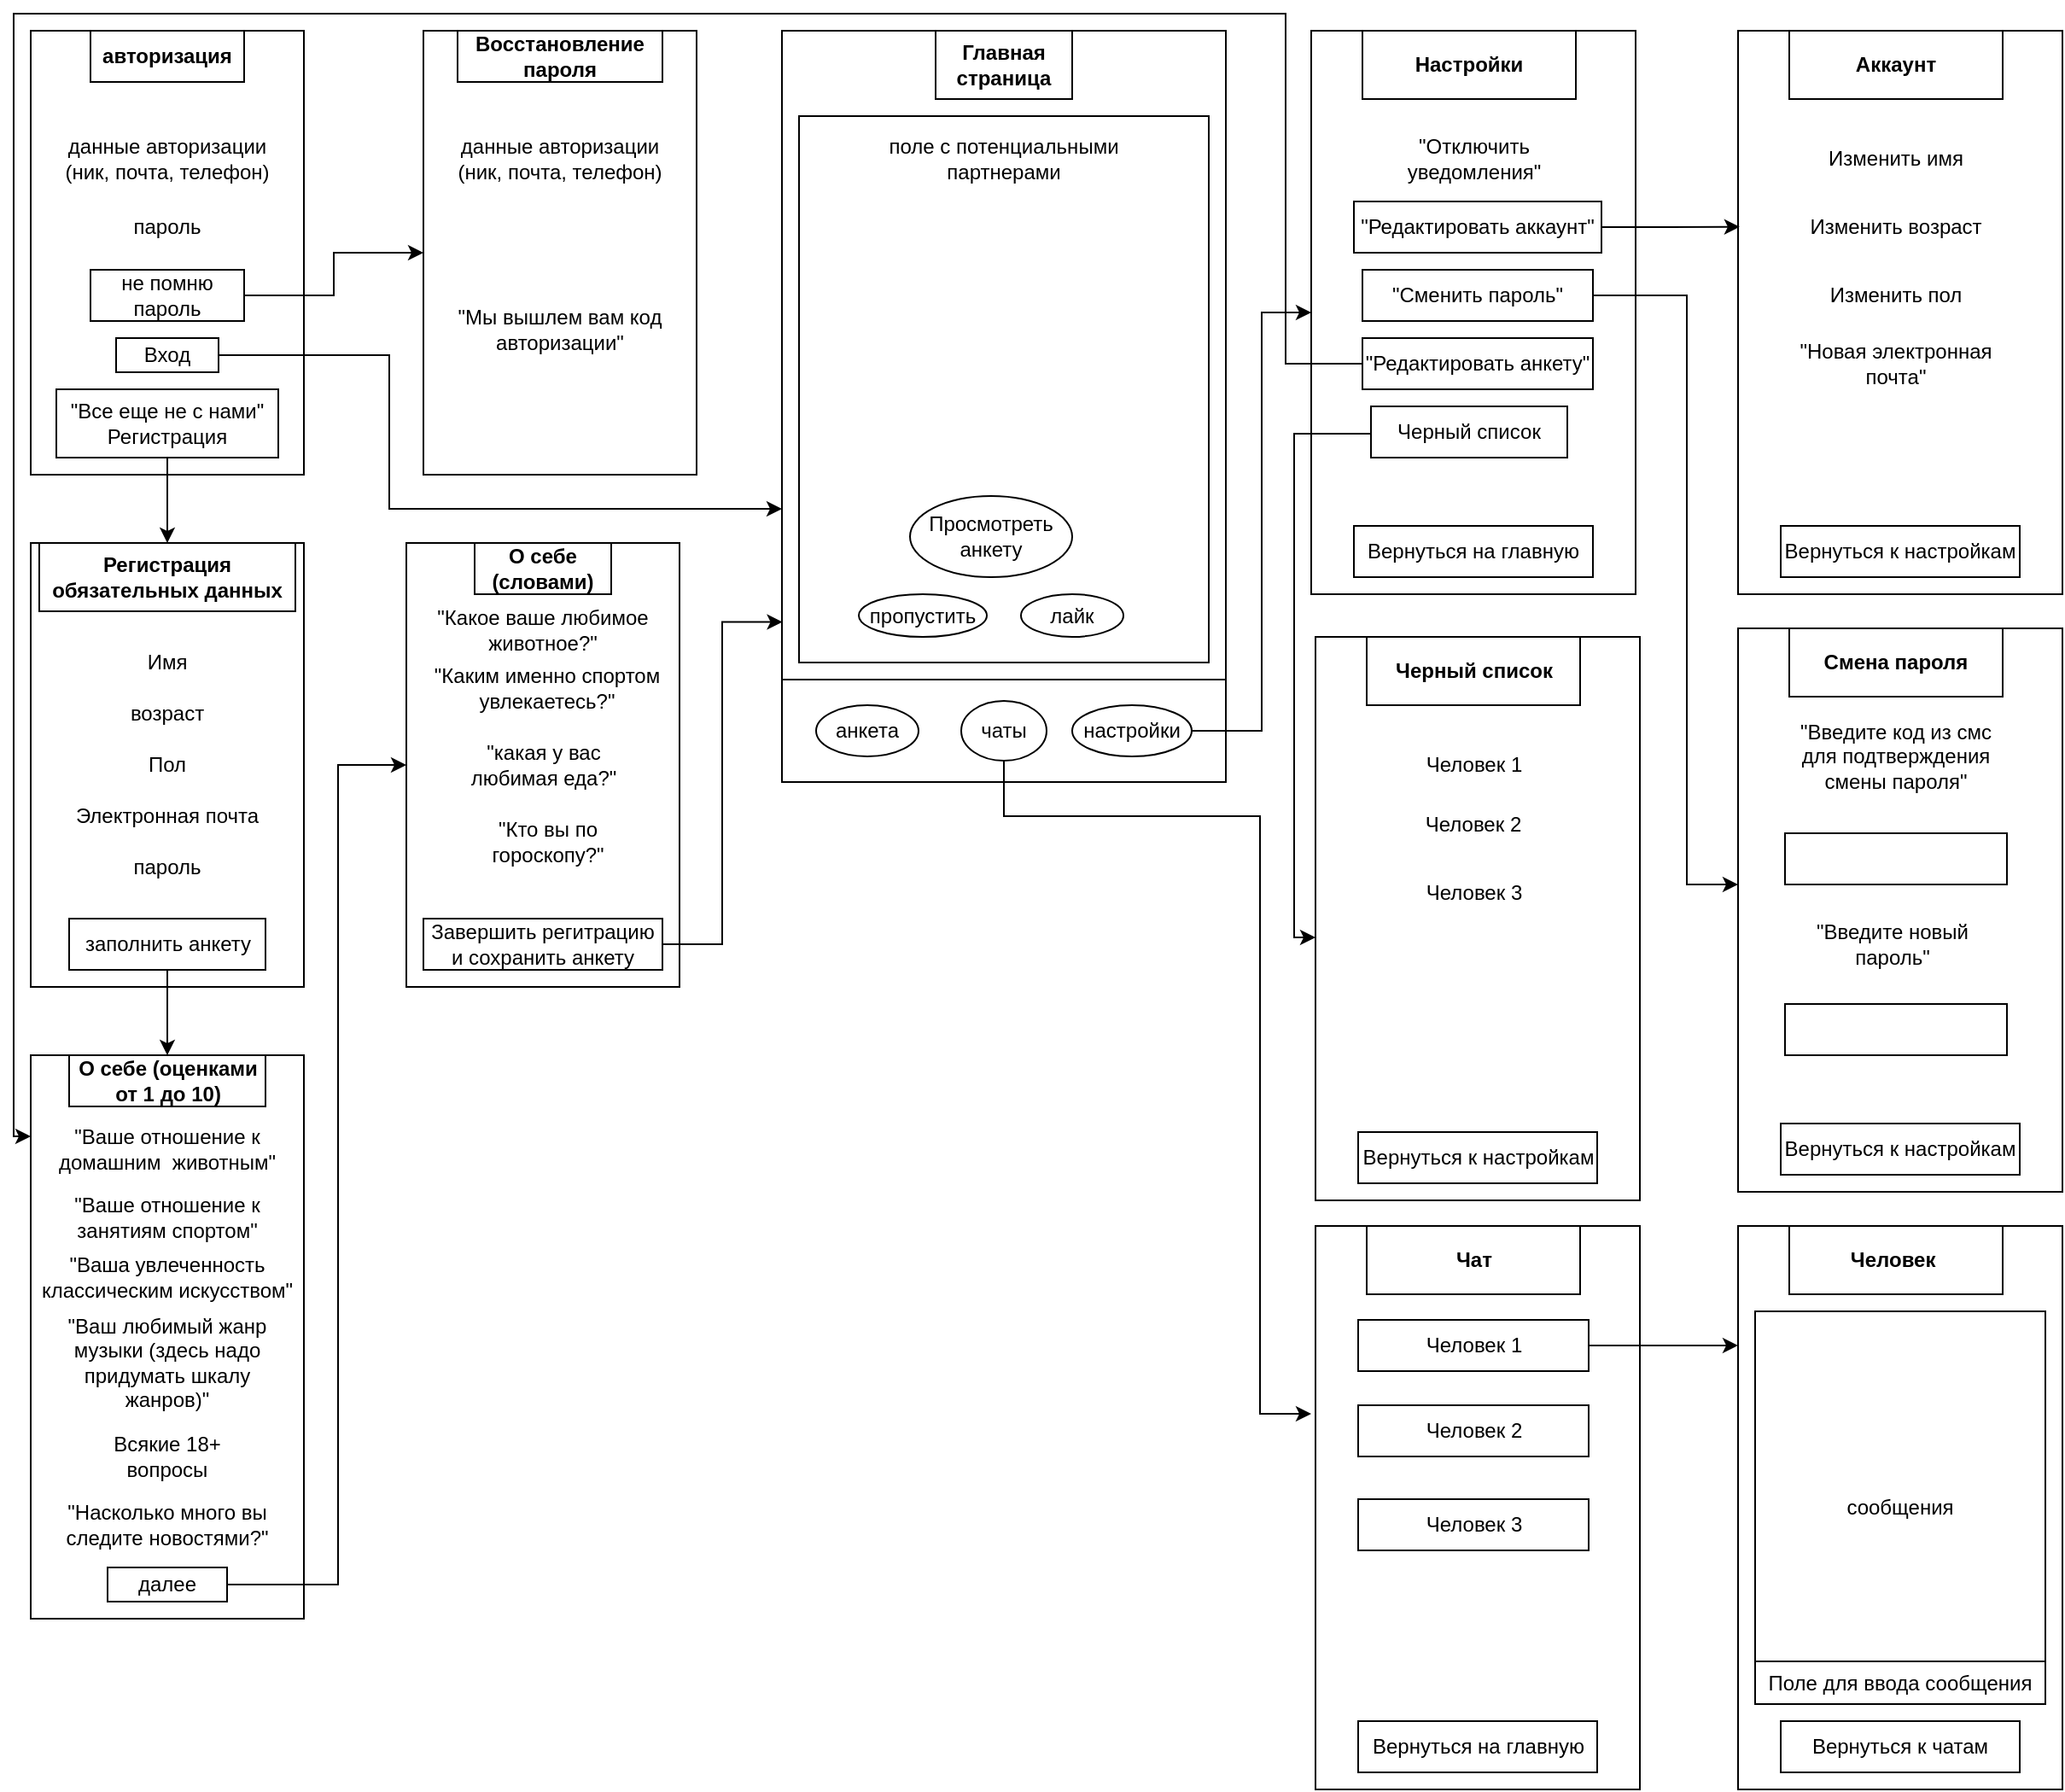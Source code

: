 <mxfile version="22.1.3" type="github">
  <diagram name="Страница — 1" id="kIvSVrA3VFIupachxoN8">
    <mxGraphModel dx="1386" dy="783" grid="1" gridSize="10" guides="1" tooltips="1" connect="1" arrows="1" fold="1" page="1" pageScale="1" pageWidth="1169" pageHeight="827" math="0" shadow="0">
      <root>
        <mxCell id="0" />
        <mxCell id="1" parent="0" />
        <mxCell id="J_iFYWnNg-v4hAFUbItq-6" value="" style="rounded=0;whiteSpace=wrap;html=1;" parent="1" vertex="1">
          <mxGeometry x="20" y="30" width="160" height="260" as="geometry" />
        </mxCell>
        <mxCell id="V3N97cfubyy96YD3l16j-2" value="&lt;b&gt;авторизация&lt;/b&gt;" style="rounded=0;whiteSpace=wrap;html=1;" parent="1" vertex="1">
          <mxGeometry x="55" y="30" width="90" height="30" as="geometry" />
        </mxCell>
        <mxCell id="V3N97cfubyy96YD3l16j-4" value="данные авторизации (ник, почта, телефон)" style="text;html=1;strokeColor=none;fillColor=none;align=center;verticalAlign=middle;whiteSpace=wrap;rounded=0;" parent="1" vertex="1">
          <mxGeometry x="30" y="80" width="140" height="50" as="geometry" />
        </mxCell>
        <mxCell id="V3N97cfubyy96YD3l16j-5" value="пароль" style="text;html=1;strokeColor=none;fillColor=none;align=center;verticalAlign=middle;whiteSpace=wrap;rounded=0;" parent="1" vertex="1">
          <mxGeometry x="70" y="130" width="60" height="30" as="geometry" />
        </mxCell>
        <mxCell id="V3N97cfubyy96YD3l16j-9" style="edgeStyle=orthogonalEdgeStyle;rounded=0;orthogonalLoop=1;jettySize=auto;html=1;exitX=1;exitY=0.5;exitDx=0;exitDy=0;" parent="1" source="V3N97cfubyy96YD3l16j-6" target="V3N97cfubyy96YD3l16j-7" edge="1">
          <mxGeometry relative="1" as="geometry" />
        </mxCell>
        <mxCell id="V3N97cfubyy96YD3l16j-6" value="не помню пароль" style="rounded=0;whiteSpace=wrap;html=1;" parent="1" vertex="1">
          <mxGeometry x="55" y="170" width="90" height="30" as="geometry" />
        </mxCell>
        <mxCell id="V3N97cfubyy96YD3l16j-7" value="" style="rounded=0;whiteSpace=wrap;html=1;" parent="1" vertex="1">
          <mxGeometry x="250" y="30" width="160" height="260" as="geometry" />
        </mxCell>
        <mxCell id="V3N97cfubyy96YD3l16j-8" value="&lt;b&gt;Восстановление пароля&lt;/b&gt;" style="rounded=0;whiteSpace=wrap;html=1;" parent="1" vertex="1">
          <mxGeometry x="270" y="30" width="120" height="30" as="geometry" />
        </mxCell>
        <mxCell id="V3N97cfubyy96YD3l16j-10" value="данные авторизации (ник, почта, телефон)" style="text;html=1;strokeColor=none;fillColor=none;align=center;verticalAlign=middle;whiteSpace=wrap;rounded=0;" parent="1" vertex="1">
          <mxGeometry x="260" y="80" width="140" height="50" as="geometry" />
        </mxCell>
        <mxCell id="V3N97cfubyy96YD3l16j-11" value="&quot;Мы вышлем вам код авторизации&quot;" style="text;html=1;strokeColor=none;fillColor=none;align=center;verticalAlign=middle;whiteSpace=wrap;rounded=0;" parent="1" vertex="1">
          <mxGeometry x="255" y="190" width="150" height="30" as="geometry" />
        </mxCell>
        <mxCell id="V3N97cfubyy96YD3l16j-14" style="edgeStyle=orthogonalEdgeStyle;rounded=0;orthogonalLoop=1;jettySize=auto;html=1;exitX=0.5;exitY=1;exitDx=0;exitDy=0;" parent="1" source="V3N97cfubyy96YD3l16j-12" target="V3N97cfubyy96YD3l16j-13" edge="1">
          <mxGeometry relative="1" as="geometry" />
        </mxCell>
        <mxCell id="V3N97cfubyy96YD3l16j-12" value="&quot;Все еще не с нами&quot;&lt;br&gt;Регистрация" style="rounded=0;whiteSpace=wrap;html=1;" parent="1" vertex="1">
          <mxGeometry x="35" y="240" width="130" height="40" as="geometry" />
        </mxCell>
        <mxCell id="V3N97cfubyy96YD3l16j-13" value="" style="rounded=0;whiteSpace=wrap;html=1;" parent="1" vertex="1">
          <mxGeometry x="20" y="330" width="160" height="260" as="geometry" />
        </mxCell>
        <mxCell id="V3N97cfubyy96YD3l16j-15" value="&lt;b&gt;Регистрация обязательных данных&lt;/b&gt;" style="rounded=0;whiteSpace=wrap;html=1;" parent="1" vertex="1">
          <mxGeometry x="25" y="330" width="150" height="40" as="geometry" />
        </mxCell>
        <mxCell id="V3N97cfubyy96YD3l16j-16" value="Имя" style="text;html=1;strokeColor=none;fillColor=none;align=center;verticalAlign=middle;whiteSpace=wrap;rounded=0;" parent="1" vertex="1">
          <mxGeometry x="70" y="390" width="60" height="20" as="geometry" />
        </mxCell>
        <mxCell id="V3N97cfubyy96YD3l16j-17" value="возраст" style="text;html=1;strokeColor=none;fillColor=none;align=center;verticalAlign=middle;whiteSpace=wrap;rounded=0;" parent="1" vertex="1">
          <mxGeometry x="65" y="420" width="70" height="20" as="geometry" />
        </mxCell>
        <mxCell id="V3N97cfubyy96YD3l16j-18" value="Пол" style="text;html=1;strokeColor=none;fillColor=none;align=center;verticalAlign=middle;whiteSpace=wrap;rounded=0;" parent="1" vertex="1">
          <mxGeometry x="75" y="450" width="50" height="20" as="geometry" />
        </mxCell>
        <mxCell id="V3N97cfubyy96YD3l16j-19" value="Электронная почта" style="text;html=1;strokeColor=none;fillColor=none;align=center;verticalAlign=middle;whiteSpace=wrap;rounded=0;" parent="1" vertex="1">
          <mxGeometry x="35" y="480" width="130" height="20" as="geometry" />
        </mxCell>
        <mxCell id="V3N97cfubyy96YD3l16j-20" value="пароль" style="text;html=1;strokeColor=none;fillColor=none;align=center;verticalAlign=middle;whiteSpace=wrap;rounded=0;" parent="1" vertex="1">
          <mxGeometry x="75" y="510" width="50" height="20" as="geometry" />
        </mxCell>
        <mxCell id="V3N97cfubyy96YD3l16j-21" value="" style="rounded=0;whiteSpace=wrap;html=1;" parent="1" vertex="1">
          <mxGeometry x="240" y="330" width="160" height="260" as="geometry" />
        </mxCell>
        <mxCell id="V3N97cfubyy96YD3l16j-46" style="edgeStyle=orthogonalEdgeStyle;rounded=0;orthogonalLoop=1;jettySize=auto;html=1;exitX=0.5;exitY=1;exitDx=0;exitDy=0;entryX=0.5;entryY=0;entryDx=0;entryDy=0;" parent="1" source="V3N97cfubyy96YD3l16j-22" target="V3N97cfubyy96YD3l16j-36" edge="1">
          <mxGeometry relative="1" as="geometry" />
        </mxCell>
        <mxCell id="V3N97cfubyy96YD3l16j-22" value="заполнить анкету" style="rounded=0;whiteSpace=wrap;html=1;" parent="1" vertex="1">
          <mxGeometry x="42.5" y="550" width="115" height="30" as="geometry" />
        </mxCell>
        <mxCell id="V3N97cfubyy96YD3l16j-24" value="&lt;b&gt;О себе (словами)&lt;/b&gt;" style="rounded=0;whiteSpace=wrap;html=1;" parent="1" vertex="1">
          <mxGeometry x="280" y="330" width="80" height="30" as="geometry" />
        </mxCell>
        <mxCell id="V3N97cfubyy96YD3l16j-33" style="edgeStyle=orthogonalEdgeStyle;rounded=0;orthogonalLoop=1;jettySize=auto;html=1;exitX=1;exitY=0.5;exitDx=0;exitDy=0;" parent="1" source="V3N97cfubyy96YD3l16j-25" target="V3N97cfubyy96YD3l16j-26" edge="1">
          <mxGeometry relative="1" as="geometry">
            <Array as="points">
              <mxPoint x="230" y="220" />
              <mxPoint x="230" y="310" />
            </Array>
          </mxGeometry>
        </mxCell>
        <mxCell id="V3N97cfubyy96YD3l16j-25" value="Вход" style="rounded=0;whiteSpace=wrap;html=1;" parent="1" vertex="1">
          <mxGeometry x="70" y="210" width="60" height="20" as="geometry" />
        </mxCell>
        <mxCell id="V3N97cfubyy96YD3l16j-26" value="" style="rounded=0;whiteSpace=wrap;html=1;" parent="1" vertex="1">
          <mxGeometry x="460" y="30" width="260" height="440" as="geometry" />
        </mxCell>
        <mxCell id="V3N97cfubyy96YD3l16j-27" value="&lt;b&gt;Главная страница&lt;/b&gt;" style="rounded=0;whiteSpace=wrap;html=1;" parent="1" vertex="1">
          <mxGeometry x="550" y="30" width="80" height="40" as="geometry" />
        </mxCell>
        <mxCell id="V3N97cfubyy96YD3l16j-28" value="" style="rounded=0;whiteSpace=wrap;html=1;" parent="1" vertex="1">
          <mxGeometry x="460" y="410" width="260" height="60" as="geometry" />
        </mxCell>
        <mxCell id="V3N97cfubyy96YD3l16j-30" value="&quot;Какое ваше любимое животное?&quot;" style="text;html=1;strokeColor=none;fillColor=none;align=center;verticalAlign=middle;whiteSpace=wrap;rounded=0;" parent="1" vertex="1">
          <mxGeometry x="255" y="370" width="130" height="21" as="geometry" />
        </mxCell>
        <mxCell id="V3N97cfubyy96YD3l16j-32" value="Завершить регитрацию и сохранить анкету" style="rounded=0;whiteSpace=wrap;html=1;" parent="1" vertex="1">
          <mxGeometry x="250" y="550" width="140" height="30" as="geometry" />
        </mxCell>
        <mxCell id="V3N97cfubyy96YD3l16j-35" value="" style="rounded=0;whiteSpace=wrap;html=1;" parent="1" vertex="1">
          <mxGeometry x="20" y="630" width="160" height="330" as="geometry" />
        </mxCell>
        <mxCell id="V3N97cfubyy96YD3l16j-36" value="&lt;b&gt;О себе (оценками от 1 до 10)&lt;/b&gt;" style="rounded=0;whiteSpace=wrap;html=1;" parent="1" vertex="1">
          <mxGeometry x="42.5" y="630" width="115" height="30" as="geometry" />
        </mxCell>
        <mxCell id="V3N97cfubyy96YD3l16j-37" value="&quot;Каким именно спортом увлекаетесь?&quot;" style="text;html=1;strokeColor=none;fillColor=none;align=center;verticalAlign=middle;whiteSpace=wrap;rounded=0;" parent="1" vertex="1">
          <mxGeometry x="255" y="400" width="135" height="30" as="geometry" />
        </mxCell>
        <mxCell id="V3N97cfubyy96YD3l16j-52" style="edgeStyle=orthogonalEdgeStyle;rounded=0;orthogonalLoop=1;jettySize=auto;html=1;exitX=1;exitY=0.5;exitDx=0;exitDy=0;entryX=0;entryY=0.5;entryDx=0;entryDy=0;" parent="1" source="V3N97cfubyy96YD3l16j-39" target="V3N97cfubyy96YD3l16j-21" edge="1">
          <mxGeometry relative="1" as="geometry">
            <Array as="points">
              <mxPoint x="200" y="940" />
              <mxPoint x="200" y="460" />
            </Array>
          </mxGeometry>
        </mxCell>
        <mxCell id="V3N97cfubyy96YD3l16j-39" value="далее" style="rounded=0;whiteSpace=wrap;html=1;" parent="1" vertex="1">
          <mxGeometry x="65" y="930" width="70" height="20" as="geometry" />
        </mxCell>
        <mxCell id="V3N97cfubyy96YD3l16j-40" value="&quot;Ваше отношение к домашним&amp;nbsp; животным&quot;" style="text;html=1;strokeColor=none;fillColor=none;align=center;verticalAlign=middle;whiteSpace=wrap;rounded=0;" parent="1" vertex="1">
          <mxGeometry x="20" y="670" width="160" height="30" as="geometry" />
        </mxCell>
        <mxCell id="V3N97cfubyy96YD3l16j-41" value="&quot;Ваше отношение к занятиям спортом&quot;" style="text;html=1;strokeColor=none;fillColor=none;align=center;verticalAlign=middle;whiteSpace=wrap;rounded=0;" parent="1" vertex="1">
          <mxGeometry x="30" y="710" width="140" height="30" as="geometry" />
        </mxCell>
        <mxCell id="V3N97cfubyy96YD3l16j-43" value="&quot;Ваша увлеченность классическим искусством&quot;" style="text;html=1;strokeColor=none;fillColor=none;align=center;verticalAlign=middle;whiteSpace=wrap;rounded=0;" parent="1" vertex="1">
          <mxGeometry x="25" y="740" width="150" height="40" as="geometry" />
        </mxCell>
        <mxCell id="V3N97cfubyy96YD3l16j-44" value="&quot;Ваш любимый жанр музыки (здесь надо придумать шкалу жанров)&quot;" style="text;html=1;strokeColor=none;fillColor=none;align=center;verticalAlign=middle;whiteSpace=wrap;rounded=0;" parent="1" vertex="1">
          <mxGeometry x="30" y="785" width="140" height="50" as="geometry" />
        </mxCell>
        <mxCell id="V3N97cfubyy96YD3l16j-45" value="Всякие 18+ вопросы" style="text;html=1;strokeColor=none;fillColor=none;align=center;verticalAlign=middle;whiteSpace=wrap;rounded=0;" parent="1" vertex="1">
          <mxGeometry x="60" y="850" width="80" height="30" as="geometry" />
        </mxCell>
        <mxCell id="V3N97cfubyy96YD3l16j-47" value="&quot;какая у вас любимая еда?&quot;" style="text;html=1;strokeColor=none;fillColor=none;align=center;verticalAlign=middle;whiteSpace=wrap;rounded=0;" parent="1" vertex="1">
          <mxGeometry x="273.75" y="440" width="92.5" height="40" as="geometry" />
        </mxCell>
        <mxCell id="V3N97cfubyy96YD3l16j-48" value="&quot;Кто вы по гороскопу?&quot;" style="text;html=1;strokeColor=none;fillColor=none;align=center;verticalAlign=middle;whiteSpace=wrap;rounded=0;" parent="1" vertex="1">
          <mxGeometry x="282.5" y="490" width="80" height="30" as="geometry" />
        </mxCell>
        <mxCell id="V3N97cfubyy96YD3l16j-49" value="&quot;Насколько много вы следите новостями?&quot;" style="text;html=1;strokeColor=none;fillColor=none;align=center;verticalAlign=middle;whiteSpace=wrap;rounded=0;" parent="1" vertex="1">
          <mxGeometry x="35" y="890" width="130" height="30" as="geometry" />
        </mxCell>
        <mxCell id="rZEXLQ-iUhm-P5HKlSmc-59" style="edgeStyle=orthogonalEdgeStyle;rounded=0;orthogonalLoop=1;jettySize=auto;html=1;exitX=0.5;exitY=1;exitDx=0;exitDy=0;" parent="1" source="V3N97cfubyy96YD3l16j-54" edge="1">
          <mxGeometry relative="1" as="geometry">
            <mxPoint x="770" y="840" as="targetPoint" />
            <Array as="points">
              <mxPoint x="590" y="490" />
              <mxPoint x="740" y="490" />
              <mxPoint x="740" y="840" />
            </Array>
          </mxGeometry>
        </mxCell>
        <mxCell id="V3N97cfubyy96YD3l16j-54" value="чаты" style="ellipse;whiteSpace=wrap;html=1;" parent="1" vertex="1">
          <mxGeometry x="565" y="422.5" width="50" height="35" as="geometry" />
        </mxCell>
        <mxCell id="OsmSL1bul2IP19OMUee_-6" value="" style="edgeStyle=orthogonalEdgeStyle;rounded=0;orthogonalLoop=1;jettySize=auto;html=1;" parent="1" source="V3N97cfubyy96YD3l16j-55" target="OsmSL1bul2IP19OMUee_-3" edge="1">
          <mxGeometry relative="1" as="geometry">
            <mxPoint x="740" y="240" as="targetPoint" />
            <Array as="points">
              <mxPoint x="741" y="440" />
              <mxPoint x="741" y="195" />
            </Array>
          </mxGeometry>
        </mxCell>
        <mxCell id="V3N97cfubyy96YD3l16j-55" value="настройки" style="ellipse;whiteSpace=wrap;html=1;" parent="1" vertex="1">
          <mxGeometry x="630" y="425" width="70" height="30" as="geometry" />
        </mxCell>
        <mxCell id="V3N97cfubyy96YD3l16j-56" style="edgeStyle=orthogonalEdgeStyle;rounded=0;orthogonalLoop=1;jettySize=auto;html=1;exitX=1;exitY=0.5;exitDx=0;exitDy=0;entryX=0.001;entryY=0.787;entryDx=0;entryDy=0;entryPerimeter=0;" parent="1" source="V3N97cfubyy96YD3l16j-32" target="V3N97cfubyy96YD3l16j-26" edge="1">
          <mxGeometry relative="1" as="geometry" />
        </mxCell>
        <mxCell id="V3N97cfubyy96YD3l16j-58" value="" style="rounded=0;whiteSpace=wrap;html=1;" parent="1" vertex="1">
          <mxGeometry x="470" y="80" width="240" height="320" as="geometry" />
        </mxCell>
        <mxCell id="V3N97cfubyy96YD3l16j-57" value="поле с потенциальными партнерами" style="text;html=1;strokeColor=none;fillColor=none;align=center;verticalAlign=middle;whiteSpace=wrap;rounded=0;" parent="1" vertex="1">
          <mxGeometry x="505" y="80" width="170" height="50" as="geometry" />
        </mxCell>
        <mxCell id="t5Mpqhm2jp1dvvndBsHg-1" value="анкета" style="ellipse;whiteSpace=wrap;html=1;" parent="1" vertex="1">
          <mxGeometry x="480" y="425" width="60" height="30" as="geometry" />
        </mxCell>
        <mxCell id="OsmSL1bul2IP19OMUee_-3" value="" style="rounded=0;whiteSpace=wrap;html=1;" parent="1" vertex="1">
          <mxGeometry x="770" y="30" width="190" height="330" as="geometry" />
        </mxCell>
        <mxCell id="OsmSL1bul2IP19OMUee_-4" value="&lt;b&gt;Настройки&lt;/b&gt;" style="rounded=0;whiteSpace=wrap;html=1;" parent="1" vertex="1">
          <mxGeometry x="800" y="30" width="125" height="40" as="geometry" />
        </mxCell>
        <mxCell id="OsmSL1bul2IP19OMUee_-8" value="Вернуться на главную" style="rounded=0;whiteSpace=wrap;html=1;" parent="1" vertex="1">
          <mxGeometry x="795" y="320" width="140" height="30" as="geometry" />
        </mxCell>
        <mxCell id="rZEXLQ-iUhm-P5HKlSmc-1" value="&quot;Отключить уведомления&quot;" style="rounded=0;whiteSpace=wrap;html=1;strokeColor=#FFFFFF;" parent="1" vertex="1">
          <mxGeometry x="797.5" y="90" width="135" height="30" as="geometry" />
        </mxCell>
        <mxCell id="rZEXLQ-iUhm-P5HKlSmc-2" value="&quot;Редактировать аккаунт&quot;" style="rounded=0;whiteSpace=wrap;html=1;strokeColor=#000000;" parent="1" vertex="1">
          <mxGeometry x="795" y="130" width="145" height="30" as="geometry" />
        </mxCell>
        <mxCell id="rZEXLQ-iUhm-P5HKlSmc-25" value="" style="edgeStyle=orthogonalEdgeStyle;rounded=0;orthogonalLoop=1;jettySize=auto;html=1;exitX=1;exitY=0.5;exitDx=0;exitDy=0;" parent="1" source="rZEXLQ-iUhm-P5HKlSmc-3" edge="1">
          <mxGeometry relative="1" as="geometry">
            <mxPoint x="980" y="400" as="sourcePoint" />
            <mxPoint x="1020" y="530" as="targetPoint" />
            <Array as="points">
              <mxPoint x="990" y="185" />
              <mxPoint x="990" y="530" />
            </Array>
          </mxGeometry>
        </mxCell>
        <mxCell id="rZEXLQ-iUhm-P5HKlSmc-3" value="&quot;Сменить пароль&quot;" style="rounded=0;whiteSpace=wrap;html=1;strokeColor=#000000;" parent="1" vertex="1">
          <mxGeometry x="800" y="170" width="135" height="30" as="geometry" />
        </mxCell>
        <mxCell id="rZEXLQ-iUhm-P5HKlSmc-62" value="" style="edgeStyle=orthogonalEdgeStyle;rounded=0;orthogonalLoop=1;jettySize=auto;html=1;entryX=0;entryY=0.25;entryDx=0;entryDy=0;" parent="1" source="rZEXLQ-iUhm-P5HKlSmc-4" target="V3N97cfubyy96YD3l16j-40" edge="1">
          <mxGeometry relative="1" as="geometry">
            <mxPoint x="10" y="660" as="targetPoint" />
            <Array as="points">
              <mxPoint x="755" y="225" />
              <mxPoint x="755" y="20" />
              <mxPoint x="10" y="20" />
              <mxPoint x="10" y="678" />
            </Array>
          </mxGeometry>
        </mxCell>
        <mxCell id="rZEXLQ-iUhm-P5HKlSmc-4" value="&quot;Редактировать анкету&quot;" style="rounded=0;whiteSpace=wrap;html=1;strokeColor=#000000;" parent="1" vertex="1">
          <mxGeometry x="800" y="210" width="135" height="30" as="geometry" />
        </mxCell>
        <mxCell id="rZEXLQ-iUhm-P5HKlSmc-5" value="" style="rounded=0;whiteSpace=wrap;html=1;" parent="1" vertex="1">
          <mxGeometry x="1020" y="30" width="190" height="330" as="geometry" />
        </mxCell>
        <mxCell id="rZEXLQ-iUhm-P5HKlSmc-6" value="&lt;b&gt;Аккаунт&lt;/b&gt;" style="rounded=0;whiteSpace=wrap;html=1;" parent="1" vertex="1">
          <mxGeometry x="1050" y="30" width="125" height="40" as="geometry" />
        </mxCell>
        <mxCell id="rZEXLQ-iUhm-P5HKlSmc-7" value="Вернуться к настройкам" style="rounded=0;whiteSpace=wrap;html=1;" parent="1" vertex="1">
          <mxGeometry x="1045" y="320" width="140" height="30" as="geometry" />
        </mxCell>
        <mxCell id="rZEXLQ-iUhm-P5HKlSmc-8" value="Изменить имя" style="rounded=0;whiteSpace=wrap;html=1;strokeColor=#FFFFFF;" parent="1" vertex="1">
          <mxGeometry x="1045" y="90" width="135" height="30" as="geometry" />
        </mxCell>
        <mxCell id="rZEXLQ-iUhm-P5HKlSmc-9" value="Изменить возраст" style="rounded=0;whiteSpace=wrap;html=1;strokeColor=#FFFFFF;" parent="1" vertex="1">
          <mxGeometry x="1040" y="130" width="145" height="30" as="geometry" />
        </mxCell>
        <mxCell id="rZEXLQ-iUhm-P5HKlSmc-10" value="Изменить пол" style="rounded=0;whiteSpace=wrap;html=1;strokeColor=#FFFFFF;" parent="1" vertex="1">
          <mxGeometry x="1045" y="170" width="135" height="30" as="geometry" />
        </mxCell>
        <mxCell id="rZEXLQ-iUhm-P5HKlSmc-11" value="&quot;Новая электронная почта&quot;" style="rounded=0;whiteSpace=wrap;html=1;strokeColor=#FFFFFF;" parent="1" vertex="1">
          <mxGeometry x="1045" y="210" width="135" height="30" as="geometry" />
        </mxCell>
        <mxCell id="rZEXLQ-iUhm-P5HKlSmc-12" style="edgeStyle=orthogonalEdgeStyle;rounded=0;orthogonalLoop=1;jettySize=auto;html=1;entryX=0.005;entryY=0.348;entryDx=0;entryDy=0;entryPerimeter=0;" parent="1" source="rZEXLQ-iUhm-P5HKlSmc-2" target="rZEXLQ-iUhm-P5HKlSmc-5" edge="1">
          <mxGeometry relative="1" as="geometry" />
        </mxCell>
        <mxCell id="rZEXLQ-iUhm-P5HKlSmc-13" value="лайк" style="ellipse;whiteSpace=wrap;html=1;" parent="1" vertex="1">
          <mxGeometry x="600" y="360" width="60" height="25" as="geometry" />
        </mxCell>
        <mxCell id="rZEXLQ-iUhm-P5HKlSmc-14" value="пропустить" style="ellipse;whiteSpace=wrap;html=1;" parent="1" vertex="1">
          <mxGeometry x="505" y="360" width="75" height="25" as="geometry" />
        </mxCell>
        <mxCell id="rZEXLQ-iUhm-P5HKlSmc-33" value="" style="edgeStyle=orthogonalEdgeStyle;rounded=0;orthogonalLoop=1;jettySize=auto;html=1;" parent="1" target="rZEXLQ-iUhm-P5HKlSmc-26" edge="1">
          <mxGeometry relative="1" as="geometry">
            <mxPoint x="920" y="266" as="sourcePoint" />
            <mxPoint x="940" y="561" as="targetPoint" />
            <Array as="points">
              <mxPoint x="760" y="266" />
              <mxPoint x="760" y="561" />
            </Array>
          </mxGeometry>
        </mxCell>
        <mxCell id="rZEXLQ-iUhm-P5HKlSmc-15" value="Черный список" style="rounded=0;whiteSpace=wrap;html=1;strokeColor=#000000;" parent="1" vertex="1">
          <mxGeometry x="805" y="250" width="115" height="30" as="geometry" />
        </mxCell>
        <mxCell id="rZEXLQ-iUhm-P5HKlSmc-16" value="" style="rounded=0;whiteSpace=wrap;html=1;" parent="1" vertex="1">
          <mxGeometry x="1020" y="380" width="190" height="330" as="geometry" />
        </mxCell>
        <mxCell id="rZEXLQ-iUhm-P5HKlSmc-17" value="&lt;b&gt;Смена пароля&lt;/b&gt;" style="rounded=0;whiteSpace=wrap;html=1;" parent="1" vertex="1">
          <mxGeometry x="1050" y="380" width="125" height="40" as="geometry" />
        </mxCell>
        <mxCell id="rZEXLQ-iUhm-P5HKlSmc-18" value="Вернуться к настройкам" style="rounded=0;whiteSpace=wrap;html=1;" parent="1" vertex="1">
          <mxGeometry x="1045" y="670" width="140" height="30" as="geometry" />
        </mxCell>
        <mxCell id="rZEXLQ-iUhm-P5HKlSmc-19" value="&quot;Введите код из смс для подтверждения смены пароля&quot;" style="rounded=0;whiteSpace=wrap;html=1;strokeColor=#FFFFFF;" parent="1" vertex="1">
          <mxGeometry x="1045" y="440" width="135" height="30" as="geometry" />
        </mxCell>
        <mxCell id="rZEXLQ-iUhm-P5HKlSmc-20" value="" style="rounded=0;whiteSpace=wrap;html=1;strokeColor=#000000;" parent="1" vertex="1">
          <mxGeometry x="1047.5" y="500" width="130" height="30" as="geometry" />
        </mxCell>
        <mxCell id="rZEXLQ-iUhm-P5HKlSmc-21" value="&quot;Введите новый пароль&quot;" style="rounded=0;whiteSpace=wrap;html=1;strokeColor=#FFFFFF;" parent="1" vertex="1">
          <mxGeometry x="1042.5" y="550" width="135" height="30" as="geometry" />
        </mxCell>
        <mxCell id="rZEXLQ-iUhm-P5HKlSmc-23" value="" style="rounded=0;whiteSpace=wrap;html=1;strokeColor=#000000;" parent="1" vertex="1">
          <mxGeometry x="1047.5" y="600" width="130" height="30" as="geometry" />
        </mxCell>
        <mxCell id="rZEXLQ-iUhm-P5HKlSmc-26" value="" style="rounded=0;whiteSpace=wrap;html=1;" parent="1" vertex="1">
          <mxGeometry x="772.5" y="385" width="190" height="330" as="geometry" />
        </mxCell>
        <mxCell id="rZEXLQ-iUhm-P5HKlSmc-27" value="&lt;b&gt;Черный список&lt;/b&gt;" style="rounded=0;whiteSpace=wrap;html=1;" parent="1" vertex="1">
          <mxGeometry x="802.5" y="385" width="125" height="40" as="geometry" />
        </mxCell>
        <mxCell id="rZEXLQ-iUhm-P5HKlSmc-28" value="Вернуться к настройкам" style="rounded=0;whiteSpace=wrap;html=1;" parent="1" vertex="1">
          <mxGeometry x="797.5" y="675" width="140" height="30" as="geometry" />
        </mxCell>
        <mxCell id="rZEXLQ-iUhm-P5HKlSmc-29" value="Человек 1" style="rounded=0;whiteSpace=wrap;html=1;strokeColor=#FFFFFF;" parent="1" vertex="1">
          <mxGeometry x="797.5" y="445" width="135" height="30" as="geometry" />
        </mxCell>
        <mxCell id="rZEXLQ-iUhm-P5HKlSmc-30" value="Человек 2" style="rounded=0;whiteSpace=wrap;html=1;strokeColor=#FFFFFF;" parent="1" vertex="1">
          <mxGeometry x="800" y="480" width="130" height="30" as="geometry" />
        </mxCell>
        <mxCell id="rZEXLQ-iUhm-P5HKlSmc-31" value="Человек 3" style="rounded=0;whiteSpace=wrap;html=1;strokeColor=#FFFFFF;" parent="1" vertex="1">
          <mxGeometry x="797.5" y="520" width="135" height="30" as="geometry" />
        </mxCell>
        <mxCell id="rZEXLQ-iUhm-P5HKlSmc-43" value="Просмотреть анкету" style="ellipse;whiteSpace=wrap;html=1;" parent="1" vertex="1">
          <mxGeometry x="535" y="302.5" width="95" height="47.5" as="geometry" />
        </mxCell>
        <mxCell id="rZEXLQ-iUhm-P5HKlSmc-44" value="" style="rounded=0;whiteSpace=wrap;html=1;" parent="1" vertex="1">
          <mxGeometry x="772.5" y="730" width="190" height="330" as="geometry" />
        </mxCell>
        <mxCell id="rZEXLQ-iUhm-P5HKlSmc-45" value="&lt;b&gt;Чат&lt;/b&gt;" style="rounded=0;whiteSpace=wrap;html=1;" parent="1" vertex="1">
          <mxGeometry x="802.5" y="730" width="125" height="40" as="geometry" />
        </mxCell>
        <mxCell id="rZEXLQ-iUhm-P5HKlSmc-46" value="Вернуться на главную" style="rounded=0;whiteSpace=wrap;html=1;" parent="1" vertex="1">
          <mxGeometry x="797.5" y="1020" width="140" height="30" as="geometry" />
        </mxCell>
        <mxCell id="rZEXLQ-iUhm-P5HKlSmc-47" value="Человек 1" style="rounded=0;whiteSpace=wrap;html=1;strokeColor=#000000;" parent="1" vertex="1">
          <mxGeometry x="797.5" y="785" width="135" height="30" as="geometry" />
        </mxCell>
        <mxCell id="rZEXLQ-iUhm-P5HKlSmc-50" value="" style="rounded=0;whiteSpace=wrap;html=1;" parent="1" vertex="1">
          <mxGeometry x="1020" y="730" width="190" height="330" as="geometry" />
        </mxCell>
        <mxCell id="rZEXLQ-iUhm-P5HKlSmc-51" value="&lt;b&gt;Человек&amp;nbsp;&lt;/b&gt;" style="rounded=0;whiteSpace=wrap;html=1;" parent="1" vertex="1">
          <mxGeometry x="1050" y="730" width="125" height="40" as="geometry" />
        </mxCell>
        <mxCell id="rZEXLQ-iUhm-P5HKlSmc-52" value="Вернуться к чатам" style="rounded=0;whiteSpace=wrap;html=1;" parent="1" vertex="1">
          <mxGeometry x="1045" y="1020" width="140" height="30" as="geometry" />
        </mxCell>
        <mxCell id="rZEXLQ-iUhm-P5HKlSmc-53" value="сообщения" style="rounded=0;whiteSpace=wrap;html=1;strokeColor=#000000;" parent="1" vertex="1">
          <mxGeometry x="1030" y="780" width="170" height="230" as="geometry" />
        </mxCell>
        <mxCell id="rZEXLQ-iUhm-P5HKlSmc-56" value="Человек 2" style="rounded=0;whiteSpace=wrap;html=1;strokeColor=#000000;" parent="1" vertex="1">
          <mxGeometry x="797.5" y="835" width="135" height="30" as="geometry" />
        </mxCell>
        <mxCell id="rZEXLQ-iUhm-P5HKlSmc-57" value="Человек 3" style="rounded=0;whiteSpace=wrap;html=1;strokeColor=#000000;" parent="1" vertex="1">
          <mxGeometry x="797.5" y="890" width="135" height="30" as="geometry" />
        </mxCell>
        <mxCell id="rZEXLQ-iUhm-P5HKlSmc-58" style="edgeStyle=orthogonalEdgeStyle;rounded=0;orthogonalLoop=1;jettySize=auto;html=1;entryX=0;entryY=0.212;entryDx=0;entryDy=0;entryPerimeter=0;" parent="1" source="rZEXLQ-iUhm-P5HKlSmc-47" target="rZEXLQ-iUhm-P5HKlSmc-50" edge="1">
          <mxGeometry relative="1" as="geometry" />
        </mxCell>
        <mxCell id="rZEXLQ-iUhm-P5HKlSmc-61" value="Поле для ввода сообщения" style="rounded=0;whiteSpace=wrap;html=1;strokeColor=#000000;" parent="1" vertex="1">
          <mxGeometry x="1030" y="985" width="170" height="25" as="geometry" />
        </mxCell>
      </root>
    </mxGraphModel>
  </diagram>
</mxfile>
